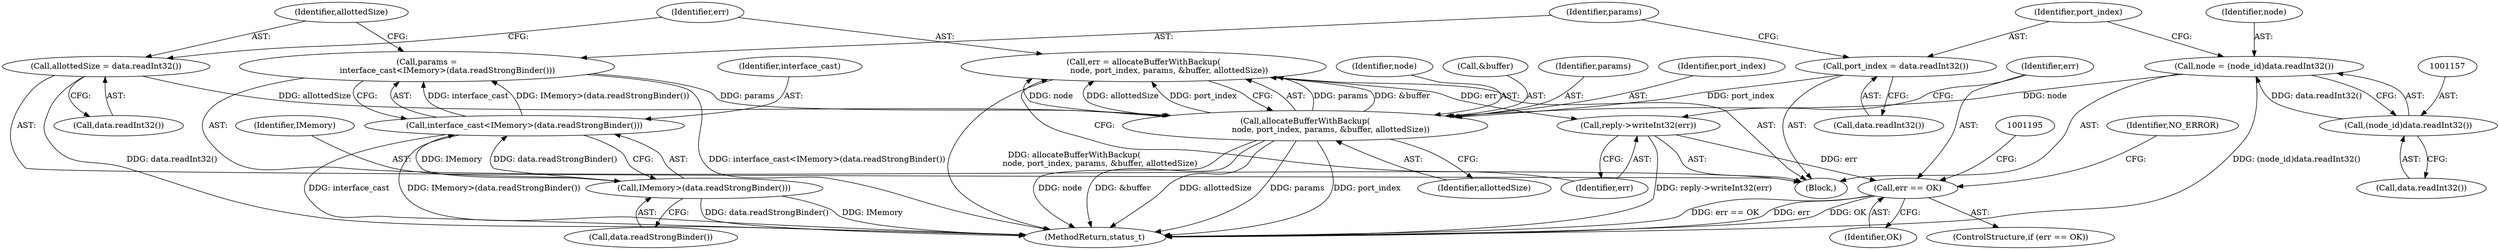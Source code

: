 digraph "0_Android_0bb5ced60304da7f61478ffd359e7ba65d72f181@API" {
"1001177" [label="(Call,err = allocateBufferWithBackup(\n                    node, port_index, params, &buffer, allottedSize))"];
"1001179" [label="(Call,allocateBufferWithBackup(\n                    node, port_index, params, &buffer, allottedSize))"];
"1001154" [label="(Call,node = (node_id)data.readInt32())"];
"1001156" [label="(Call,(node_id)data.readInt32())"];
"1001160" [label="(Call,port_index = data.readInt32())"];
"1001164" [label="(Call,params =\n                interface_cast<IMemory>(data.readStrongBinder()))"];
"1001166" [label="(Call,interface_cast<IMemory>(data.readStrongBinder()))"];
"1001168" [label="(Call,IMemory>(data.readStrongBinder()))"];
"1001172" [label="(Call,allottedSize = data.readInt32())"];
"1001186" [label="(Call,reply->writeInt32(err))"];
"1001189" [label="(Call,err == OK)"];
"1001180" [label="(Identifier,node)"];
"1001165" [label="(Identifier,params)"];
"1001191" [label="(Identifier,OK)"];
"1001170" [label="(Call,data.readStrongBinder())"];
"1001179" [label="(Call,allocateBufferWithBackup(\n                    node, port_index, params, &buffer, allottedSize))"];
"1001166" [label="(Call,interface_cast<IMemory>(data.readStrongBinder()))"];
"1001160" [label="(Call,port_index = data.readInt32())"];
"1001189" [label="(Call,err == OK)"];
"1001190" [label="(Identifier,err)"];
"1001169" [label="(Identifier,IMemory)"];
"1001167" [label="(Identifier,interface_cast)"];
"1001156" [label="(Call,(node_id)data.readInt32())"];
"1001158" [label="(Call,data.readInt32())"];
"1001168" [label="(Call,IMemory>(data.readStrongBinder()))"];
"1001183" [label="(Call,&buffer)"];
"1001186" [label="(Call,reply->writeInt32(err))"];
"1001161" [label="(Identifier,port_index)"];
"1001178" [label="(Identifier,err)"];
"1001154" [label="(Call,node = (node_id)data.readInt32())"];
"1001177" [label="(Call,err = allocateBufferWithBackup(\n                    node, port_index, params, &buffer, allottedSize))"];
"1001182" [label="(Identifier,params)"];
"1001173" [label="(Identifier,allottedSize)"];
"1001162" [label="(Call,data.readInt32())"];
"1001155" [label="(Identifier,node)"];
"1001181" [label="(Identifier,port_index)"];
"1001172" [label="(Call,allottedSize = data.readInt32())"];
"1001174" [label="(Call,data.readInt32())"];
"1001148" [label="(Block,)"];
"1001188" [label="(ControlStructure,if (err == OK))"];
"1001198" [label="(Identifier,NO_ERROR)"];
"1001353" [label="(MethodReturn,status_t)"];
"1001185" [label="(Identifier,allottedSize)"];
"1001164" [label="(Call,params =\n                interface_cast<IMemory>(data.readStrongBinder()))"];
"1001187" [label="(Identifier,err)"];
"1001177" -> "1001148"  [label="AST: "];
"1001177" -> "1001179"  [label="CFG: "];
"1001178" -> "1001177"  [label="AST: "];
"1001179" -> "1001177"  [label="AST: "];
"1001187" -> "1001177"  [label="CFG: "];
"1001177" -> "1001353"  [label="DDG: allocateBufferWithBackup(\n                    node, port_index, params, &buffer, allottedSize)"];
"1001179" -> "1001177"  [label="DDG: params"];
"1001179" -> "1001177"  [label="DDG: &buffer"];
"1001179" -> "1001177"  [label="DDG: node"];
"1001179" -> "1001177"  [label="DDG: allottedSize"];
"1001179" -> "1001177"  [label="DDG: port_index"];
"1001177" -> "1001186"  [label="DDG: err"];
"1001179" -> "1001185"  [label="CFG: "];
"1001180" -> "1001179"  [label="AST: "];
"1001181" -> "1001179"  [label="AST: "];
"1001182" -> "1001179"  [label="AST: "];
"1001183" -> "1001179"  [label="AST: "];
"1001185" -> "1001179"  [label="AST: "];
"1001179" -> "1001353"  [label="DDG: allottedSize"];
"1001179" -> "1001353"  [label="DDG: params"];
"1001179" -> "1001353"  [label="DDG: port_index"];
"1001179" -> "1001353"  [label="DDG: node"];
"1001179" -> "1001353"  [label="DDG: &buffer"];
"1001154" -> "1001179"  [label="DDG: node"];
"1001160" -> "1001179"  [label="DDG: port_index"];
"1001164" -> "1001179"  [label="DDG: params"];
"1001172" -> "1001179"  [label="DDG: allottedSize"];
"1001154" -> "1001148"  [label="AST: "];
"1001154" -> "1001156"  [label="CFG: "];
"1001155" -> "1001154"  [label="AST: "];
"1001156" -> "1001154"  [label="AST: "];
"1001161" -> "1001154"  [label="CFG: "];
"1001154" -> "1001353"  [label="DDG: (node_id)data.readInt32()"];
"1001156" -> "1001154"  [label="DDG: data.readInt32()"];
"1001156" -> "1001158"  [label="CFG: "];
"1001157" -> "1001156"  [label="AST: "];
"1001158" -> "1001156"  [label="AST: "];
"1001160" -> "1001148"  [label="AST: "];
"1001160" -> "1001162"  [label="CFG: "];
"1001161" -> "1001160"  [label="AST: "];
"1001162" -> "1001160"  [label="AST: "];
"1001165" -> "1001160"  [label="CFG: "];
"1001164" -> "1001148"  [label="AST: "];
"1001164" -> "1001166"  [label="CFG: "];
"1001165" -> "1001164"  [label="AST: "];
"1001166" -> "1001164"  [label="AST: "];
"1001173" -> "1001164"  [label="CFG: "];
"1001164" -> "1001353"  [label="DDG: interface_cast<IMemory>(data.readStrongBinder())"];
"1001166" -> "1001164"  [label="DDG: interface_cast"];
"1001166" -> "1001164"  [label="DDG: IMemory>(data.readStrongBinder())"];
"1001166" -> "1001168"  [label="CFG: "];
"1001167" -> "1001166"  [label="AST: "];
"1001168" -> "1001166"  [label="AST: "];
"1001166" -> "1001353"  [label="DDG: interface_cast"];
"1001166" -> "1001353"  [label="DDG: IMemory>(data.readStrongBinder())"];
"1001168" -> "1001166"  [label="DDG: IMemory"];
"1001168" -> "1001166"  [label="DDG: data.readStrongBinder()"];
"1001168" -> "1001170"  [label="CFG: "];
"1001169" -> "1001168"  [label="AST: "];
"1001170" -> "1001168"  [label="AST: "];
"1001168" -> "1001353"  [label="DDG: data.readStrongBinder()"];
"1001168" -> "1001353"  [label="DDG: IMemory"];
"1001172" -> "1001148"  [label="AST: "];
"1001172" -> "1001174"  [label="CFG: "];
"1001173" -> "1001172"  [label="AST: "];
"1001174" -> "1001172"  [label="AST: "];
"1001178" -> "1001172"  [label="CFG: "];
"1001172" -> "1001353"  [label="DDG: data.readInt32()"];
"1001186" -> "1001148"  [label="AST: "];
"1001186" -> "1001187"  [label="CFG: "];
"1001187" -> "1001186"  [label="AST: "];
"1001190" -> "1001186"  [label="CFG: "];
"1001186" -> "1001353"  [label="DDG: reply->writeInt32(err)"];
"1001186" -> "1001189"  [label="DDG: err"];
"1001189" -> "1001188"  [label="AST: "];
"1001189" -> "1001191"  [label="CFG: "];
"1001190" -> "1001189"  [label="AST: "];
"1001191" -> "1001189"  [label="AST: "];
"1001195" -> "1001189"  [label="CFG: "];
"1001198" -> "1001189"  [label="CFG: "];
"1001189" -> "1001353"  [label="DDG: err == OK"];
"1001189" -> "1001353"  [label="DDG: err"];
"1001189" -> "1001353"  [label="DDG: OK"];
}
